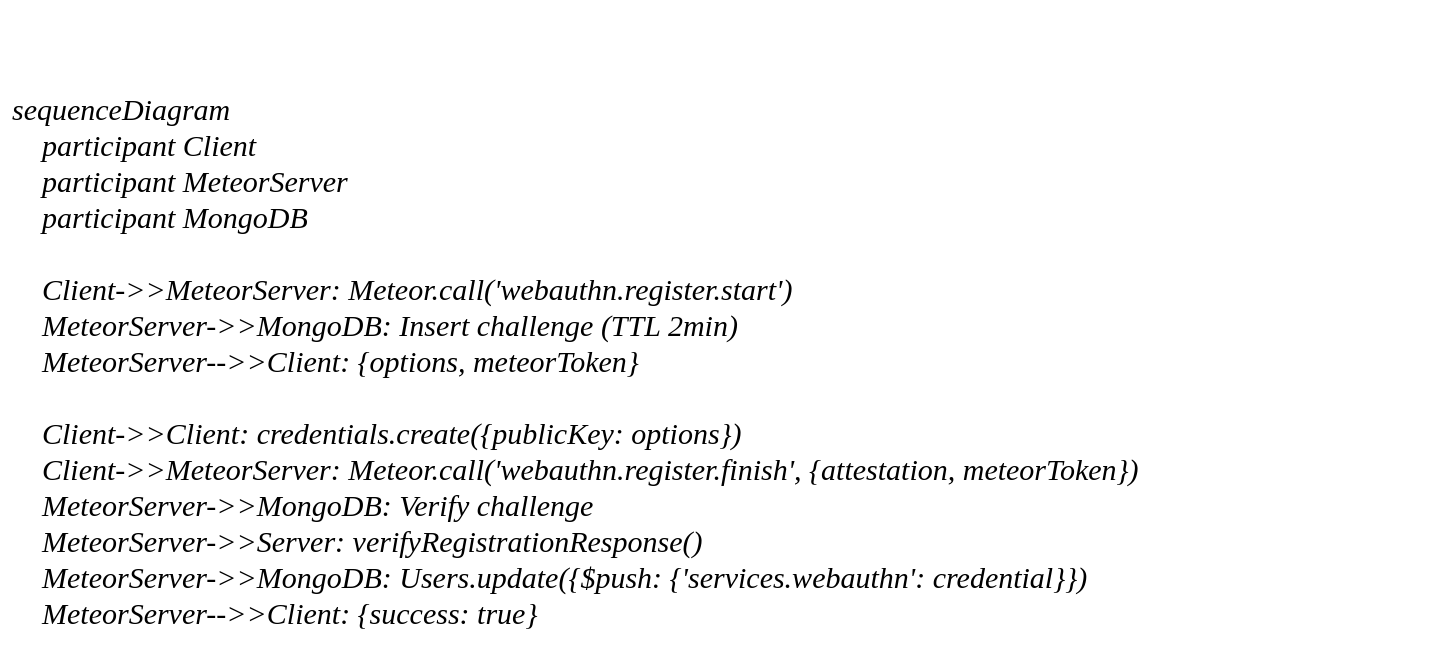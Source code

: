 <mxfile version="26.2.9">
  <diagram name="Page-1" id="NSVxYJOA4GDVEOJFEL16">
    <mxGraphModel dx="874" dy="431" grid="1" gridSize="10" guides="1" tooltips="1" connect="1" arrows="1" fold="1" page="1" pageScale="1" pageWidth="850" pageHeight="1100" math="0" shadow="0">
      <root>
        <mxCell id="0" />
        <mxCell id="1" parent="0" />
        <UserObject label="sequenceDiagram&#xa;    participant Client&#xa;    participant MeteorServer&#xa;    participant MongoDB&#xa;    &#xa;    Client-&gt;&gt;MeteorServer: Meteor.call(&#39;webauthn.register.start&#39;)&#xa;    MeteorServer-&gt;&gt;MongoDB: Insert challenge (TTL 2min)&#xa;    MeteorServer--&gt;&gt;Client: {options, meteorToken}&#xa;    &#xa;    Client-&gt;&gt;Client: credentials.create({publicKey: options})&#xa;    Client-&gt;&gt;MeteorServer: Meteor.call(&#39;webauthn.register.finish&#39;, {attestation, meteorToken})&#xa;    MeteorServer-&gt;&gt;MongoDB: Verify challenge&#xa;    MeteorServer-&gt;&gt;Server: verifyRegistrationResponse()&#xa;    MeteorServer-&gt;&gt;MongoDB: Users.update({$push: {&#39;services.webauthn&#39;: credential}})&#xa;    MeteorServer--&gt;&gt;Client: {success: true}" link="sequenceDiagram&#xa;    participant Client&#xa;    participant MeteorServer&#xa;    participant MongoDB&#xa;    &#xa;    Client-&gt;&gt;MeteorServer: Meteor.call(&#39;webauthn.register.start&#39;)&#xa;    MeteorServer-&gt;&gt;MongoDB: Insert challenge (TTL 2min)&#xa;    MeteorServer--&gt;&gt;Client: {options, meteorToken}&#xa;    &#xa;    Client-&gt;&gt;Client: credentials.create({publicKey: options})&#xa;    Client-&gt;&gt;MeteorServer: Meteor.call(&#39;webauthn.register.finish&#39;, {attestation, meteorToken})&#xa;    MeteorServer-&gt;&gt;MongoDB: Verify challenge&#xa;    MeteorServer-&gt;&gt;Server: verifyRegistrationResponse()&#xa;    MeteorServer-&gt;&gt;MongoDB: Users.update({$push: {&#39;services.webauthn&#39;: credential}})&#xa;    MeteorServer--&gt;&gt;Client: {success: true}" id="JN1MgxtYlR3WPIgTjP6B-1">
          <mxCell style="text;whiteSpace=wrap;strokeColor=light-dark(transparent,#E6E6E6);textShadow=0;fontStyle=2;spacingTop=1;spacing=5;verticalAlign=bottom;labelBackgroundColor=default;horizontal=1;fontSize=15;fontFamily=Lucida Console;" vertex="1" parent="1">
            <mxGeometry x="80" y="40" width="720" height="320" as="geometry" />
          </mxCell>
        </UserObject>
      </root>
    </mxGraphModel>
  </diagram>
</mxfile>
